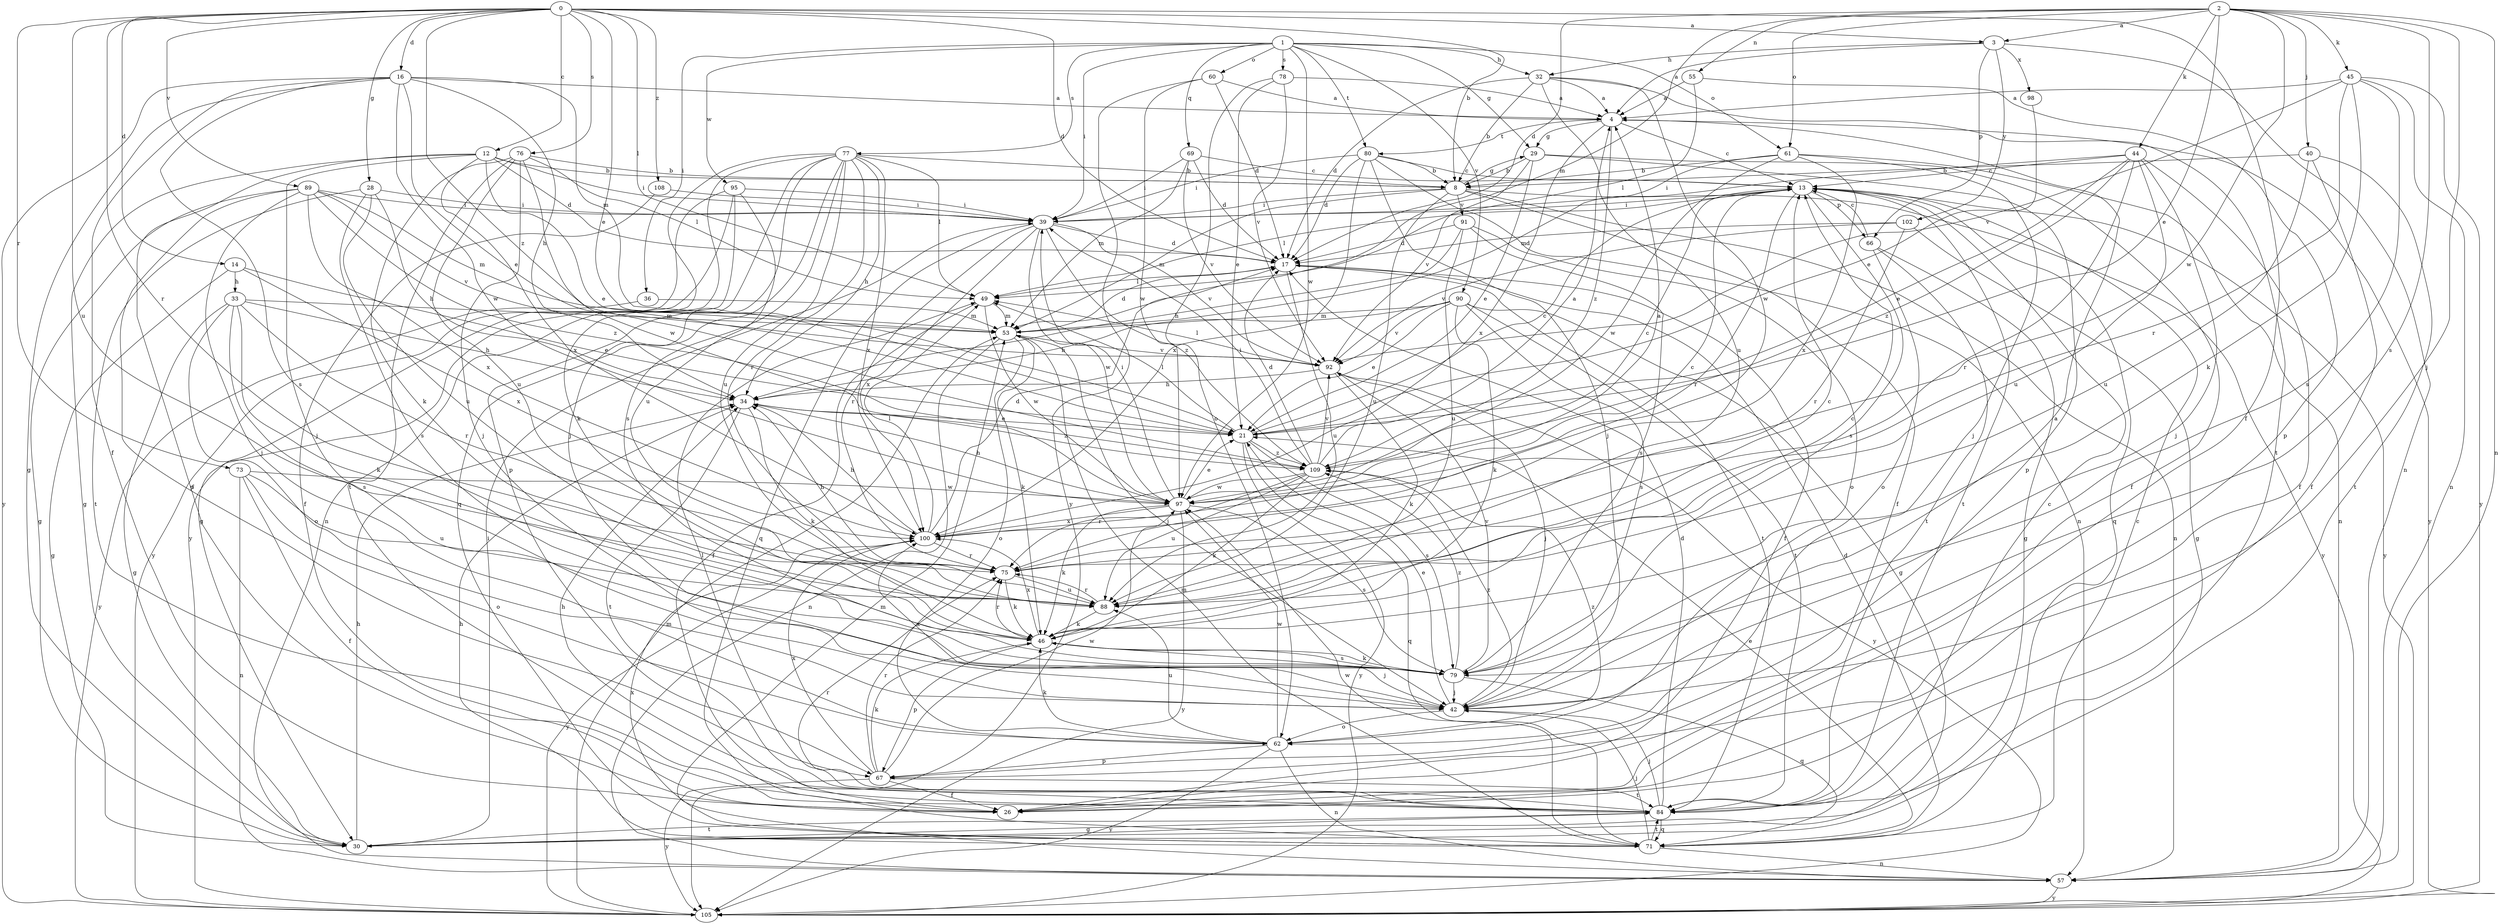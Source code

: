 strict digraph  {
0;
1;
2;
3;
4;
8;
12;
13;
14;
16;
17;
21;
26;
28;
29;
30;
32;
33;
34;
36;
39;
40;
42;
44;
45;
46;
49;
53;
55;
57;
60;
61;
62;
66;
67;
69;
71;
73;
75;
76;
77;
78;
79;
80;
84;
88;
89;
90;
91;
92;
95;
97;
98;
100;
102;
105;
108;
109;
0 -> 3  [label=a];
0 -> 8  [label=b];
0 -> 12  [label=c];
0 -> 14  [label=d];
0 -> 16  [label=d];
0 -> 17  [label=d];
0 -> 21  [label=e];
0 -> 26  [label=f];
0 -> 28  [label=g];
0 -> 49  [label=l];
0 -> 73  [label=r];
0 -> 75  [label=r];
0 -> 76  [label=s];
0 -> 88  [label=u];
0 -> 89  [label=v];
0 -> 108  [label=z];
0 -> 109  [label=z];
1 -> 29  [label=g];
1 -> 32  [label=h];
1 -> 36  [label=i];
1 -> 39  [label=i];
1 -> 60  [label=o];
1 -> 61  [label=o];
1 -> 69  [label=q];
1 -> 77  [label=s];
1 -> 78  [label=s];
1 -> 80  [label=t];
1 -> 90  [label=v];
1 -> 95  [label=w];
1 -> 97  [label=w];
2 -> 3  [label=a];
2 -> 17  [label=d];
2 -> 21  [label=e];
2 -> 40  [label=j];
2 -> 42  [label=j];
2 -> 44  [label=k];
2 -> 45  [label=k];
2 -> 53  [label=m];
2 -> 55  [label=n];
2 -> 57  [label=n];
2 -> 61  [label=o];
2 -> 79  [label=s];
2 -> 97  [label=w];
3 -> 4  [label=a];
3 -> 32  [label=h];
3 -> 57  [label=n];
3 -> 66  [label=p];
3 -> 98  [label=x];
3 -> 102  [label=y];
4 -> 13  [label=c];
4 -> 29  [label=g];
4 -> 80  [label=t];
4 -> 100  [label=x];
4 -> 105  [label=y];
4 -> 109  [label=z];
8 -> 26  [label=f];
8 -> 29  [label=g];
8 -> 39  [label=i];
8 -> 53  [label=m];
8 -> 57  [label=n];
8 -> 88  [label=u];
8 -> 91  [label=v];
8 -> 105  [label=y];
12 -> 8  [label=b];
12 -> 17  [label=d];
12 -> 21  [label=e];
12 -> 26  [label=f];
12 -> 30  [label=g];
12 -> 39  [label=i];
12 -> 42  [label=j];
12 -> 100  [label=x];
13 -> 39  [label=i];
13 -> 49  [label=l];
13 -> 66  [label=p];
13 -> 71  [label=q];
13 -> 75  [label=r];
13 -> 79  [label=s];
13 -> 84  [label=t];
13 -> 105  [label=y];
14 -> 21  [label=e];
14 -> 30  [label=g];
14 -> 33  [label=h];
14 -> 100  [label=x];
16 -> 4  [label=a];
16 -> 21  [label=e];
16 -> 26  [label=f];
16 -> 30  [label=g];
16 -> 34  [label=h];
16 -> 53  [label=m];
16 -> 79  [label=s];
16 -> 97  [label=w];
16 -> 105  [label=y];
17 -> 26  [label=f];
17 -> 49  [label=l];
17 -> 84  [label=t];
17 -> 88  [label=u];
21 -> 13  [label=c];
21 -> 49  [label=l];
21 -> 71  [label=q];
21 -> 79  [label=s];
21 -> 105  [label=y];
21 -> 109  [label=z];
28 -> 34  [label=h];
28 -> 39  [label=i];
28 -> 79  [label=s];
28 -> 84  [label=t];
28 -> 88  [label=u];
29 -> 8  [label=b];
29 -> 21  [label=e];
29 -> 26  [label=f];
29 -> 67  [label=p];
29 -> 92  [label=v];
30 -> 34  [label=h];
30 -> 39  [label=i];
30 -> 84  [label=t];
32 -> 4  [label=a];
32 -> 8  [label=b];
32 -> 17  [label=d];
32 -> 84  [label=t];
32 -> 88  [label=u];
32 -> 97  [label=w];
33 -> 30  [label=g];
33 -> 34  [label=h];
33 -> 46  [label=k];
33 -> 53  [label=m];
33 -> 62  [label=o];
33 -> 75  [label=r];
33 -> 79  [label=s];
34 -> 21  [label=e];
34 -> 46  [label=k];
34 -> 84  [label=t];
34 -> 109  [label=z];
36 -> 53  [label=m];
36 -> 105  [label=y];
39 -> 17  [label=d];
39 -> 71  [label=q];
39 -> 75  [label=r];
39 -> 92  [label=v];
39 -> 97  [label=w];
39 -> 100  [label=x];
39 -> 109  [label=z];
40 -> 8  [label=b];
40 -> 26  [label=f];
40 -> 84  [label=t];
40 -> 88  [label=u];
42 -> 4  [label=a];
42 -> 21  [label=e];
42 -> 62  [label=o];
42 -> 100  [label=x];
42 -> 109  [label=z];
44 -> 13  [label=c];
44 -> 21  [label=e];
44 -> 26  [label=f];
44 -> 42  [label=j];
44 -> 53  [label=m];
44 -> 75  [label=r];
44 -> 88  [label=u];
44 -> 109  [label=z];
45 -> 4  [label=a];
45 -> 46  [label=k];
45 -> 57  [label=n];
45 -> 75  [label=r];
45 -> 79  [label=s];
45 -> 92  [label=v];
45 -> 105  [label=y];
46 -> 13  [label=c];
46 -> 42  [label=j];
46 -> 67  [label=p];
46 -> 75  [label=r];
46 -> 79  [label=s];
46 -> 100  [label=x];
49 -> 26  [label=f];
49 -> 53  [label=m];
49 -> 97  [label=w];
53 -> 17  [label=d];
53 -> 42  [label=j];
53 -> 46  [label=k];
53 -> 57  [label=n];
53 -> 62  [label=o];
53 -> 92  [label=v];
55 -> 4  [label=a];
55 -> 49  [label=l];
55 -> 67  [label=p];
57 -> 53  [label=m];
57 -> 105  [label=y];
60 -> 4  [label=a];
60 -> 17  [label=d];
60 -> 97  [label=w];
60 -> 105  [label=y];
61 -> 8  [label=b];
61 -> 39  [label=i];
61 -> 42  [label=j];
61 -> 57  [label=n];
61 -> 97  [label=w];
61 -> 100  [label=x];
62 -> 46  [label=k];
62 -> 57  [label=n];
62 -> 67  [label=p];
62 -> 88  [label=u];
62 -> 97  [label=w];
62 -> 105  [label=y];
62 -> 109  [label=z];
66 -> 13  [label=c];
66 -> 30  [label=g];
66 -> 62  [label=o];
66 -> 84  [label=t];
67 -> 26  [label=f];
67 -> 46  [label=k];
67 -> 75  [label=r];
67 -> 84  [label=t];
67 -> 97  [label=w];
67 -> 100  [label=x];
67 -> 105  [label=y];
69 -> 13  [label=c];
69 -> 17  [label=d];
69 -> 39  [label=i];
69 -> 53  [label=m];
69 -> 92  [label=v];
71 -> 13  [label=c];
71 -> 17  [label=d];
71 -> 21  [label=e];
71 -> 34  [label=h];
71 -> 42  [label=j];
71 -> 53  [label=m];
71 -> 57  [label=n];
71 -> 84  [label=t];
71 -> 97  [label=w];
71 -> 100  [label=x];
73 -> 26  [label=f];
73 -> 57  [label=n];
73 -> 62  [label=o];
73 -> 88  [label=u];
73 -> 97  [label=w];
75 -> 34  [label=h];
75 -> 46  [label=k];
75 -> 88  [label=u];
76 -> 8  [label=b];
76 -> 42  [label=j];
76 -> 46  [label=k];
76 -> 49  [label=l];
76 -> 84  [label=t];
76 -> 88  [label=u];
76 -> 97  [label=w];
77 -> 8  [label=b];
77 -> 34  [label=h];
77 -> 42  [label=j];
77 -> 49  [label=l];
77 -> 57  [label=n];
77 -> 67  [label=p];
77 -> 71  [label=q];
77 -> 75  [label=r];
77 -> 79  [label=s];
77 -> 88  [label=u];
77 -> 100  [label=x];
77 -> 105  [label=y];
78 -> 4  [label=a];
78 -> 21  [label=e];
78 -> 62  [label=o];
78 -> 92  [label=v];
79 -> 42  [label=j];
79 -> 46  [label=k];
79 -> 71  [label=q];
79 -> 92  [label=v];
79 -> 109  [label=z];
80 -> 8  [label=b];
80 -> 13  [label=c];
80 -> 17  [label=d];
80 -> 39  [label=i];
80 -> 42  [label=j];
80 -> 57  [label=n];
80 -> 100  [label=x];
84 -> 13  [label=c];
84 -> 17  [label=d];
84 -> 30  [label=g];
84 -> 34  [label=h];
84 -> 42  [label=j];
84 -> 49  [label=l];
84 -> 71  [label=q];
84 -> 75  [label=r];
88 -> 13  [label=c];
88 -> 46  [label=k];
88 -> 75  [label=r];
89 -> 30  [label=g];
89 -> 39  [label=i];
89 -> 42  [label=j];
89 -> 53  [label=m];
89 -> 67  [label=p];
89 -> 92  [label=v];
89 -> 100  [label=x];
89 -> 109  [label=z];
90 -> 21  [label=e];
90 -> 30  [label=g];
90 -> 34  [label=h];
90 -> 46  [label=k];
90 -> 53  [label=m];
90 -> 79  [label=s];
90 -> 84  [label=t];
90 -> 92  [label=v];
91 -> 17  [label=d];
91 -> 34  [label=h];
91 -> 62  [label=o];
91 -> 79  [label=s];
91 -> 88  [label=u];
92 -> 34  [label=h];
92 -> 42  [label=j];
92 -> 46  [label=k];
92 -> 49  [label=l];
92 -> 105  [label=y];
95 -> 30  [label=g];
95 -> 39  [label=i];
95 -> 46  [label=k];
95 -> 88  [label=u];
95 -> 105  [label=y];
97 -> 4  [label=a];
97 -> 21  [label=e];
97 -> 34  [label=h];
97 -> 39  [label=i];
97 -> 46  [label=k];
97 -> 79  [label=s];
97 -> 100  [label=x];
97 -> 105  [label=y];
98 -> 21  [label=e];
100 -> 13  [label=c];
100 -> 17  [label=d];
100 -> 34  [label=h];
100 -> 49  [label=l];
100 -> 75  [label=r];
100 -> 105  [label=y];
102 -> 17  [label=d];
102 -> 30  [label=g];
102 -> 75  [label=r];
102 -> 92  [label=v];
105 -> 53  [label=m];
108 -> 26  [label=f];
108 -> 39  [label=i];
109 -> 4  [label=a];
109 -> 13  [label=c];
109 -> 17  [label=d];
109 -> 39  [label=i];
109 -> 46  [label=k];
109 -> 75  [label=r];
109 -> 88  [label=u];
109 -> 92  [label=v];
109 -> 97  [label=w];
}
